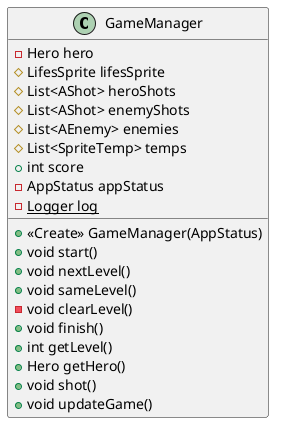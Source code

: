 @startuml
class GameManager {
- Hero hero
# LifesSprite lifesSprite
# List<AShot> heroShots
# List<AShot> enemyShots
# List<AEnemy> enemies
# List<SpriteTemp> temps
+ int score
- AppStatus appStatus
- {static} Logger log
+ <<Create>> GameManager(AppStatus)
+ void start()
+ void nextLevel()
+ void sameLevel()
- void clearLevel()
+ void finish()
+ int getLevel()
+ Hero getHero()
+ void shot()
+ void updateGame()
}


@enduml